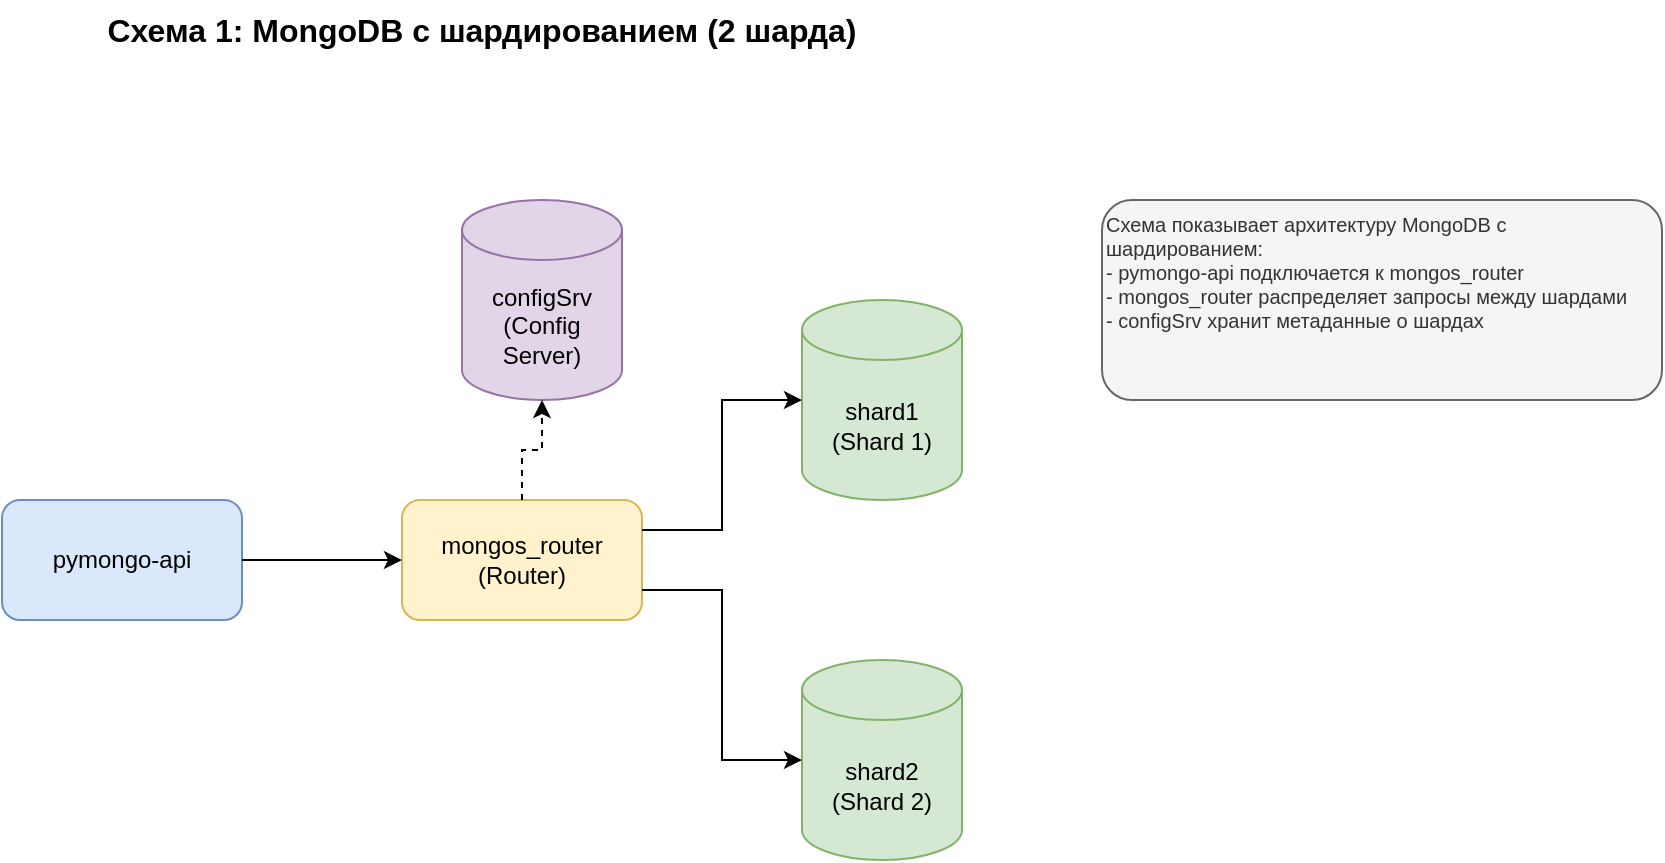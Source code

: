 <mxfile version="24.6.4" type="device">
  <diagram name="Schema 1: Sharding" id="schema1">
    <mxGraphModel dx="1200" dy="800" grid="1" gridSize="10" guides="1" tooltips="1" connect="1" arrows="1" fold="1" page="1" pageScale="1" pageWidth="1400" pageHeight="900" math="0" shadow="0">
      <root>
        <mxCell id="0" />
        <mxCell id="1" parent="0" />

        <!-- pymongo-api -->
        <mxCell id="api" value="pymongo-api" style="rounded=1;whiteSpace=wrap;html=1;fillColor=#dae8fc;strokeColor=#6c8ebf;" vertex="1" parent="1">
          <mxGeometry x="200" y="400" width="120" height="60" as="geometry" />
        </mxCell>

        <!-- mongos_router -->
        <mxCell id="mongos" value="mongos_router&#xa;(Router)" style="rounded=1;whiteSpace=wrap;html=1;fillColor=#fff2cc;strokeColor=#d6b656;" vertex="1" parent="1">
          <mxGeometry x="400" y="400" width="120" height="60" as="geometry" />
        </mxCell>

        <!-- configSrv -->
        <mxCell id="config" value="configSrv&#xa;(Config Server)" style="shape=cylinder3;whiteSpace=wrap;html=1;boundedLbl=1;backgroundOutline=1;size=15;fillColor=#e1d5e7;strokeColor=#9673a6;" vertex="1" parent="1">
          <mxGeometry x="430" y="250" width="80" height="100" as="geometry" />
        </mxCell>

        <!-- shard1 -->
        <mxCell id="shard1" value="shard1&#xa;(Shard 1)" style="shape=cylinder3;whiteSpace=wrap;html=1;boundedLbl=1;backgroundOutline=1;size=15;fillColor=#d5e8d4;strokeColor=#82b366;" vertex="1" parent="1">
          <mxGeometry x="600" y="300" width="80" height="100" as="geometry" />
        </mxCell>

        <!-- shard2 -->
        <mxCell id="shard2" value="shard2&#xa;(Shard 2)" style="shape=cylinder3;whiteSpace=wrap;html=1;boundedLbl=1;backgroundOutline=1;size=15;fillColor=#d5e8d4;strokeColor=#82b366;" vertex="1" parent="1">
          <mxGeometry x="600" y="480" width="80" height="100" as="geometry" />
        </mxCell>

        <!-- Connections -->
        <mxCell id="conn1" style="edgeStyle=orthogonalEdgeStyle;rounded=0;orthogonalLoop=1;jettySize=auto;html=1;exitX=1;exitY=0.5;exitDx=0;exitDy=0;entryX=0;entryY=0.5;entryDx=0;entryDy=0;endArrow=classic;endFill=1;" edge="1" parent="1" source="api" target="mongos">
          <mxGeometry relative="1" as="geometry" />
        </mxCell>

        <mxCell id="conn2" style="edgeStyle=orthogonalEdgeStyle;rounded=0;orthogonalLoop=1;jettySize=auto;html=1;exitX=0.5;exitY=0;exitDx=0;exitDy=0;entryX=0.5;entryY=1;entryDx=0;entryDy=0;entryPerimeter=0;endArrow=classic;endFill=1;dashed=1;" edge="1" parent="1" source="mongos" target="config">
          <mxGeometry relative="1" as="geometry" />
        </mxCell>

        <mxCell id="conn3" style="edgeStyle=orthogonalEdgeStyle;rounded=0;orthogonalLoop=1;jettySize=auto;html=1;exitX=1;exitY=0.25;exitDx=0;exitDy=0;entryX=0;entryY=0.5;entryDx=0;entryDy=0;entryPerimeter=0;endArrow=classic;endFill=1;" edge="1" parent="1" source="mongos" target="shard1">
          <mxGeometry relative="1" as="geometry" />
        </mxCell>

        <mxCell id="conn4" style="edgeStyle=orthogonalEdgeStyle;rounded=0;orthogonalLoop=1;jettySize=auto;html=1;exitX=1;exitY=0.75;exitDx=0;exitDy=0;entryX=0;entryY=0.5;entryDx=0;entryDy=0;entryPerimeter=0;endArrow=classic;endFill=1;" edge="1" parent="1" source="mongos" target="shard2">
          <mxGeometry relative="1" as="geometry" />
        </mxCell>

        <!-- Labels -->
        <mxCell id="title" value="Схема 1: MongoDB с шардированием (2 шарда)" style="text;html=1;strokeColor=none;fillColor=none;align=center;verticalAlign=middle;whiteSpace=wrap;rounded=0;fontSize=16;fontStyle=1" vertex="1" parent="1">
          <mxGeometry x="200" y="150" width="480" height="30" as="geometry" />
        </mxCell>

        <mxCell id="legend" value="Схема показывает архитектуру MongoDB с шардированием:&#xa;- pymongo-api подключается к mongos_router&#xa;- mongos_router распределяет запросы между шардами&#xa;- configSrv хранит метаданные о шардах" style="text;html=1;strokeColor=#666666;fillColor=#f5f5f5;align=left;verticalAlign=top;whiteSpace=wrap;rounded=1;fontSize=10;fontColor=#333333;" vertex="1" parent="1">
          <mxGeometry x="750" y="250" width="280" height="100" as="geometry" />
        </mxCell>

      </root>
    </mxGraphModel>
  </diagram>
</mxfile>
